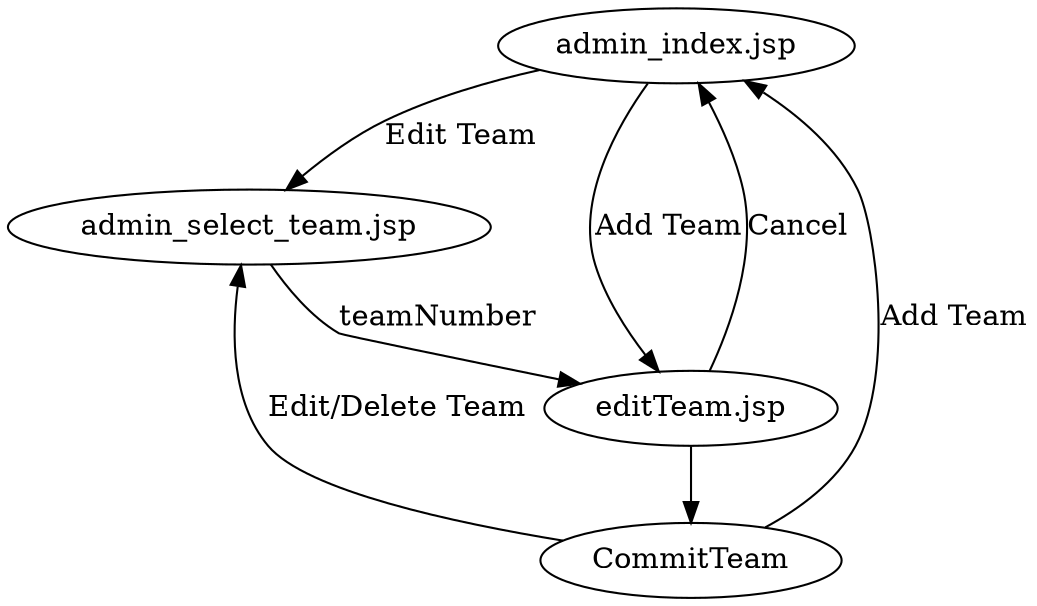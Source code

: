 digraph edit_team {

"admin_index.jsp" -> "admin_select_team.jsp" [label="Edit Team"];

"admin_index.jsp" -> "editTeam.jsp" [label="Add Team"];

"admin_select_team.jsp" -> "editTeam.jsp" [label="teamNumber"];

"editTeam.jsp" -> CommitTeam;

"editTeam.jsp" -> "admin_index.jsp" [label="Cancel"];

CommitTeam -> "admin_select_team.jsp" [label="Edit/Delete Team"];

CommitTeam -> "admin_index.jsp" [label="Add Team"];

}
